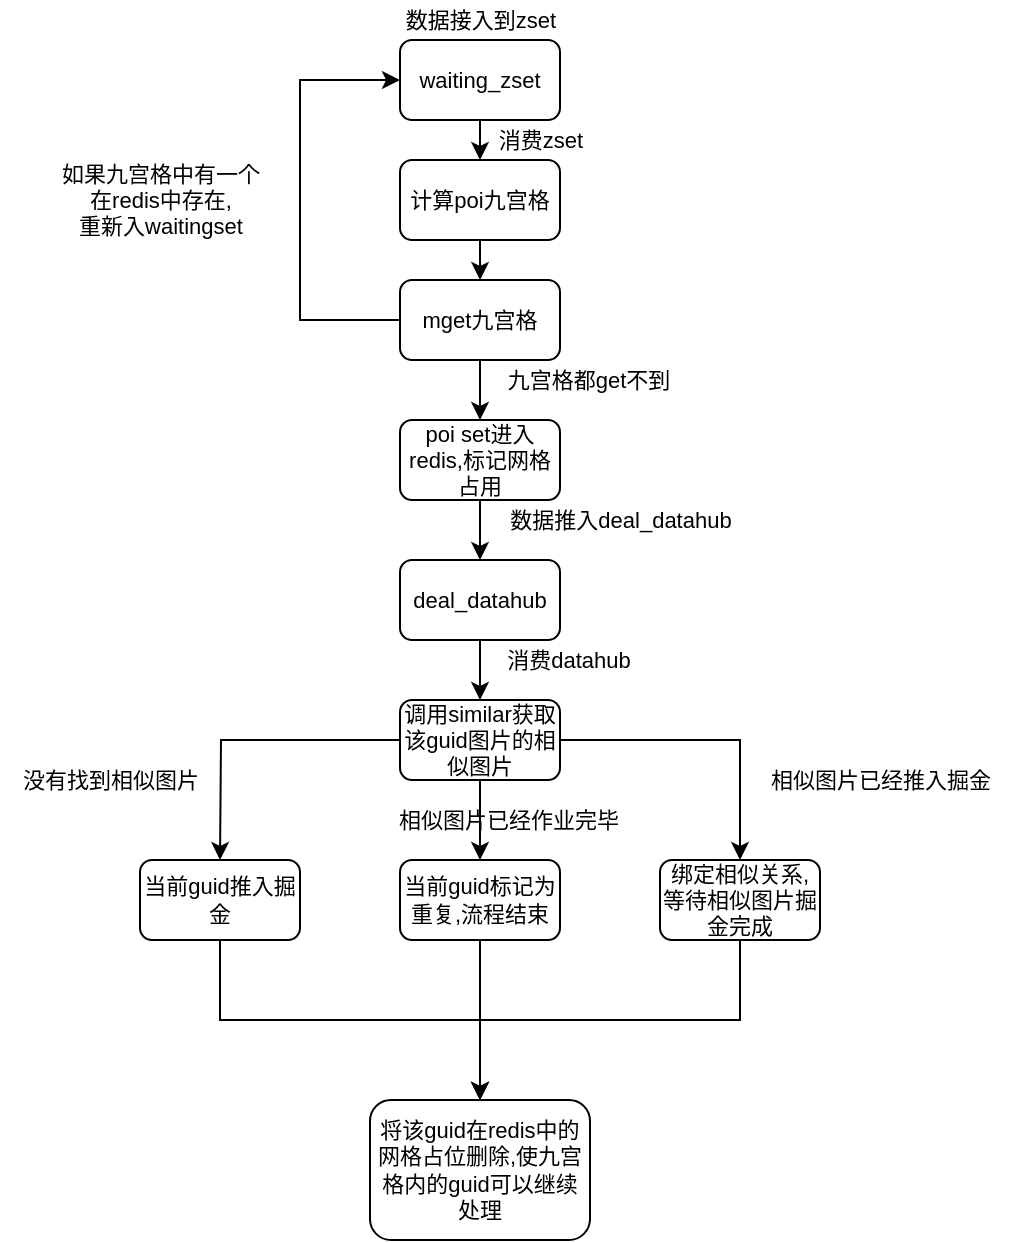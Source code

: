 <mxfile version="15.5.9" type="github">
  <diagram id="C5RBs43oDa-KdzZeNtuy" name="Page-1">
    <mxGraphModel dx="931" dy="492" grid="1" gridSize="10" guides="1" tooltips="1" connect="1" arrows="1" fold="1" page="1" pageScale="1" pageWidth="827" pageHeight="1169" math="0" shadow="0">
      <root>
        <mxCell id="WIyWlLk6GJQsqaUBKTNV-0" />
        <mxCell id="WIyWlLk6GJQsqaUBKTNV-1" parent="WIyWlLk6GJQsqaUBKTNV-0" />
        <mxCell id="FALt8wPv3_poAK63yUZf-7" style="edgeStyle=orthogonalEdgeStyle;rounded=0;orthogonalLoop=1;jettySize=auto;html=1;exitX=0.5;exitY=1;exitDx=0;exitDy=0;entryX=0.5;entryY=0;entryDx=0;entryDy=0;fontSize=11;" edge="1" parent="WIyWlLk6GJQsqaUBKTNV-1" source="FALt8wPv3_poAK63yUZf-2" target="FALt8wPv3_poAK63yUZf-6">
          <mxGeometry relative="1" as="geometry" />
        </mxCell>
        <mxCell id="FALt8wPv3_poAK63yUZf-2" value="waiting_zset" style="rounded=1;whiteSpace=wrap;html=1;fontSize=11;" vertex="1" parent="WIyWlLk6GJQsqaUBKTNV-1">
          <mxGeometry x="320" y="30" width="80" height="40" as="geometry" />
        </mxCell>
        <mxCell id="FALt8wPv3_poAK63yUZf-4" value="数据接入到zset" style="text;html=1;resizable=0;autosize=1;align=center;verticalAlign=middle;points=[];fillColor=none;strokeColor=none;rounded=0;fontSize=11;" vertex="1" parent="WIyWlLk6GJQsqaUBKTNV-1">
          <mxGeometry x="310" y="10" width="100" height="20" as="geometry" />
        </mxCell>
        <mxCell id="FALt8wPv3_poAK63yUZf-9" style="edgeStyle=orthogonalEdgeStyle;rounded=0;orthogonalLoop=1;jettySize=auto;html=1;exitX=0.5;exitY=1;exitDx=0;exitDy=0;fontSize=11;" edge="1" parent="WIyWlLk6GJQsqaUBKTNV-1" source="FALt8wPv3_poAK63yUZf-6">
          <mxGeometry relative="1" as="geometry">
            <mxPoint x="360.034" y="150" as="targetPoint" />
          </mxGeometry>
        </mxCell>
        <mxCell id="FALt8wPv3_poAK63yUZf-6" value="计算poi九宫格" style="rounded=1;whiteSpace=wrap;html=1;fontSize=11;" vertex="1" parent="WIyWlLk6GJQsqaUBKTNV-1">
          <mxGeometry x="320" y="90" width="80" height="40" as="geometry" />
        </mxCell>
        <mxCell id="FALt8wPv3_poAK63yUZf-8" value="消费zset" style="text;html=1;resizable=0;autosize=1;align=center;verticalAlign=middle;points=[];fillColor=none;strokeColor=none;rounded=0;fontSize=11;" vertex="1" parent="WIyWlLk6GJQsqaUBKTNV-1">
          <mxGeometry x="360" y="70" width="60" height="20" as="geometry" />
        </mxCell>
        <mxCell id="FALt8wPv3_poAK63yUZf-11" style="edgeStyle=orthogonalEdgeStyle;rounded=0;orthogonalLoop=1;jettySize=auto;html=1;exitX=0;exitY=0.5;exitDx=0;exitDy=0;entryX=0;entryY=0.5;entryDx=0;entryDy=0;fontSize=11;" edge="1" parent="WIyWlLk6GJQsqaUBKTNV-1" source="FALt8wPv3_poAK63yUZf-10" target="FALt8wPv3_poAK63yUZf-2">
          <mxGeometry relative="1" as="geometry">
            <Array as="points">
              <mxPoint x="270" y="170" />
              <mxPoint x="270" y="50" />
            </Array>
          </mxGeometry>
        </mxCell>
        <mxCell id="FALt8wPv3_poAK63yUZf-15" style="edgeStyle=orthogonalEdgeStyle;rounded=0;orthogonalLoop=1;jettySize=auto;html=1;exitX=0.5;exitY=1;exitDx=0;exitDy=0;entryX=0.5;entryY=0;entryDx=0;entryDy=0;fontSize=11;" edge="1" parent="WIyWlLk6GJQsqaUBKTNV-1" source="FALt8wPv3_poAK63yUZf-10" target="FALt8wPv3_poAK63yUZf-14">
          <mxGeometry relative="1" as="geometry" />
        </mxCell>
        <mxCell id="FALt8wPv3_poAK63yUZf-10" value="mget九宫格" style="rounded=1;whiteSpace=wrap;html=1;fontSize=11;" vertex="1" parent="WIyWlLk6GJQsqaUBKTNV-1">
          <mxGeometry x="320" y="150" width="80" height="40" as="geometry" />
        </mxCell>
        <mxCell id="FALt8wPv3_poAK63yUZf-12" value="如果九宫格中有一个&lt;br&gt;在redis中存在,&lt;br&gt;重新入waitingset" style="text;html=1;resizable=0;autosize=1;align=center;verticalAlign=middle;points=[];fillColor=none;strokeColor=none;rounded=0;fontSize=11;" vertex="1" parent="WIyWlLk6GJQsqaUBKTNV-1">
          <mxGeometry x="140" y="90" width="120" height="40" as="geometry" />
        </mxCell>
        <mxCell id="FALt8wPv3_poAK63yUZf-23" style="edgeStyle=orthogonalEdgeStyle;rounded=0;orthogonalLoop=1;jettySize=auto;html=1;exitX=0.5;exitY=1;exitDx=0;exitDy=0;entryX=0.5;entryY=0;entryDx=0;entryDy=0;fontSize=11;" edge="1" parent="WIyWlLk6GJQsqaUBKTNV-1" source="FALt8wPv3_poAK63yUZf-14" target="FALt8wPv3_poAK63yUZf-17">
          <mxGeometry relative="1" as="geometry" />
        </mxCell>
        <mxCell id="FALt8wPv3_poAK63yUZf-14" value="poi set进入redis,标记网格占用" style="rounded=1;whiteSpace=wrap;html=1;fontSize=11;" vertex="1" parent="WIyWlLk6GJQsqaUBKTNV-1">
          <mxGeometry x="320" y="220" width="80" height="40" as="geometry" />
        </mxCell>
        <mxCell id="FALt8wPv3_poAK63yUZf-27" style="edgeStyle=orthogonalEdgeStyle;rounded=0;orthogonalLoop=1;jettySize=auto;html=1;entryX=0.5;entryY=0;entryDx=0;entryDy=0;fontSize=11;" edge="1" parent="WIyWlLk6GJQsqaUBKTNV-1" source="FALt8wPv3_poAK63yUZf-17" target="FALt8wPv3_poAK63yUZf-25">
          <mxGeometry relative="1" as="geometry" />
        </mxCell>
        <mxCell id="FALt8wPv3_poAK63yUZf-17" value="deal_datahub" style="rounded=1;whiteSpace=wrap;html=1;fontSize=11;" vertex="1" parent="WIyWlLk6GJQsqaUBKTNV-1">
          <mxGeometry x="320" y="290" width="80" height="40" as="geometry" />
        </mxCell>
        <mxCell id="FALt8wPv3_poAK63yUZf-19" value="九宫格都get不到" style="text;html=1;resizable=0;autosize=1;align=center;verticalAlign=middle;points=[];fillColor=none;strokeColor=none;rounded=0;fontSize=11;" vertex="1" parent="WIyWlLk6GJQsqaUBKTNV-1">
          <mxGeometry x="364" y="190" width="100" height="20" as="geometry" />
        </mxCell>
        <mxCell id="FALt8wPv3_poAK63yUZf-24" value="数据推入deal_datahub" style="text;html=1;resizable=0;autosize=1;align=center;verticalAlign=middle;points=[];fillColor=none;strokeColor=none;rounded=0;fontSize=11;" vertex="1" parent="WIyWlLk6GJQsqaUBKTNV-1">
          <mxGeometry x="360" y="260" width="140" height="20" as="geometry" />
        </mxCell>
        <mxCell id="FALt8wPv3_poAK63yUZf-31" style="edgeStyle=orthogonalEdgeStyle;rounded=0;orthogonalLoop=1;jettySize=auto;html=1;exitX=0;exitY=0.5;exitDx=0;exitDy=0;fontSize=11;" edge="1" parent="WIyWlLk6GJQsqaUBKTNV-1" source="FALt8wPv3_poAK63yUZf-25">
          <mxGeometry relative="1" as="geometry">
            <mxPoint x="230" y="440.0" as="targetPoint" />
          </mxGeometry>
        </mxCell>
        <mxCell id="FALt8wPv3_poAK63yUZf-34" style="edgeStyle=orthogonalEdgeStyle;rounded=0;orthogonalLoop=1;jettySize=auto;html=1;exitX=0.5;exitY=1;exitDx=0;exitDy=0;entryX=0.5;entryY=0;entryDx=0;entryDy=0;fontSize=11;" edge="1" parent="WIyWlLk6GJQsqaUBKTNV-1" source="FALt8wPv3_poAK63yUZf-25" target="FALt8wPv3_poAK63yUZf-29">
          <mxGeometry relative="1" as="geometry" />
        </mxCell>
        <mxCell id="FALt8wPv3_poAK63yUZf-35" style="edgeStyle=orthogonalEdgeStyle;rounded=0;orthogonalLoop=1;jettySize=auto;html=1;exitX=1;exitY=0.5;exitDx=0;exitDy=0;entryX=0.5;entryY=0;entryDx=0;entryDy=0;fontSize=11;" edge="1" parent="WIyWlLk6GJQsqaUBKTNV-1" source="FALt8wPv3_poAK63yUZf-25" target="FALt8wPv3_poAK63yUZf-33">
          <mxGeometry relative="1" as="geometry" />
        </mxCell>
        <mxCell id="FALt8wPv3_poAK63yUZf-25" value="调用similar获取该guid图片的相似图片" style="rounded=1;whiteSpace=wrap;html=1;fontSize=11;" vertex="1" parent="WIyWlLk6GJQsqaUBKTNV-1">
          <mxGeometry x="320" y="360" width="80" height="40" as="geometry" />
        </mxCell>
        <mxCell id="FALt8wPv3_poAK63yUZf-28" value="消费datahub" style="text;html=1;resizable=0;autosize=1;align=center;verticalAlign=middle;points=[];fillColor=none;strokeColor=none;rounded=0;fontSize=11;" vertex="1" parent="WIyWlLk6GJQsqaUBKTNV-1">
          <mxGeometry x="364" y="330" width="80" height="20" as="geometry" />
        </mxCell>
        <mxCell id="FALt8wPv3_poAK63yUZf-42" style="edgeStyle=orthogonalEdgeStyle;rounded=0;orthogonalLoop=1;jettySize=auto;html=1;exitX=0.5;exitY=1;exitDx=0;exitDy=0;entryX=0.5;entryY=0;entryDx=0;entryDy=0;fontSize=11;" edge="1" parent="WIyWlLk6GJQsqaUBKTNV-1" source="FALt8wPv3_poAK63yUZf-29" target="FALt8wPv3_poAK63yUZf-40">
          <mxGeometry relative="1" as="geometry" />
        </mxCell>
        <mxCell id="FALt8wPv3_poAK63yUZf-29" value="当前guid标记为重复,流程结束" style="rounded=1;whiteSpace=wrap;html=1;fontSize=11;" vertex="1" parent="WIyWlLk6GJQsqaUBKTNV-1">
          <mxGeometry x="320" y="440" width="80" height="40" as="geometry" />
        </mxCell>
        <mxCell id="FALt8wPv3_poAK63yUZf-41" style="edgeStyle=orthogonalEdgeStyle;rounded=0;orthogonalLoop=1;jettySize=auto;html=1;exitX=0.5;exitY=1;exitDx=0;exitDy=0;entryX=0.5;entryY=0;entryDx=0;entryDy=0;fontSize=11;" edge="1" parent="WIyWlLk6GJQsqaUBKTNV-1" source="FALt8wPv3_poAK63yUZf-32" target="FALt8wPv3_poAK63yUZf-40">
          <mxGeometry relative="1" as="geometry" />
        </mxCell>
        <mxCell id="FALt8wPv3_poAK63yUZf-32" value="当前guid推入掘金" style="rounded=1;whiteSpace=wrap;html=1;fontSize=11;" vertex="1" parent="WIyWlLk6GJQsqaUBKTNV-1">
          <mxGeometry x="190" y="440" width="80" height="40" as="geometry" />
        </mxCell>
        <mxCell id="FALt8wPv3_poAK63yUZf-43" style="edgeStyle=orthogonalEdgeStyle;rounded=0;orthogonalLoop=1;jettySize=auto;html=1;fontSize=11;" edge="1" parent="WIyWlLk6GJQsqaUBKTNV-1" source="FALt8wPv3_poAK63yUZf-33">
          <mxGeometry relative="1" as="geometry">
            <mxPoint x="360" y="560" as="targetPoint" />
            <Array as="points">
              <mxPoint x="490" y="520" />
              <mxPoint x="360" y="520" />
            </Array>
          </mxGeometry>
        </mxCell>
        <mxCell id="FALt8wPv3_poAK63yUZf-33" value="绑定相似关系,等待相似图片掘金完成" style="rounded=1;whiteSpace=wrap;html=1;fontSize=11;" vertex="1" parent="WIyWlLk6GJQsqaUBKTNV-1">
          <mxGeometry x="450" y="440" width="80" height="40" as="geometry" />
        </mxCell>
        <mxCell id="FALt8wPv3_poAK63yUZf-36" value="没有找到相似图片" style="text;html=1;resizable=0;autosize=1;align=center;verticalAlign=middle;points=[];fillColor=none;strokeColor=none;rounded=0;fontSize=11;" vertex="1" parent="WIyWlLk6GJQsqaUBKTNV-1">
          <mxGeometry x="120" y="390" width="110" height="20" as="geometry" />
        </mxCell>
        <mxCell id="FALt8wPv3_poAK63yUZf-37" value="相似图片已经作业完毕" style="text;html=1;resizable=0;autosize=1;align=center;verticalAlign=middle;points=[];fillColor=none;strokeColor=none;rounded=0;fontSize=11;" vertex="1" parent="WIyWlLk6GJQsqaUBKTNV-1">
          <mxGeometry x="304" y="410" width="140" height="20" as="geometry" />
        </mxCell>
        <mxCell id="FALt8wPv3_poAK63yUZf-38" value="相似图片已经推入掘金" style="text;html=1;resizable=0;autosize=1;align=center;verticalAlign=middle;points=[];fillColor=none;strokeColor=none;rounded=0;fontSize=11;" vertex="1" parent="WIyWlLk6GJQsqaUBKTNV-1">
          <mxGeometry x="490" y="390" width="140" height="20" as="geometry" />
        </mxCell>
        <mxCell id="FALt8wPv3_poAK63yUZf-40" value="将该guid在redis中的网格占位删除,使九宫格内的guid可以继续处理" style="rounded=1;whiteSpace=wrap;html=1;fontSize=11;" vertex="1" parent="WIyWlLk6GJQsqaUBKTNV-1">
          <mxGeometry x="305" y="560" width="110" height="70" as="geometry" />
        </mxCell>
      </root>
    </mxGraphModel>
  </diagram>
</mxfile>
